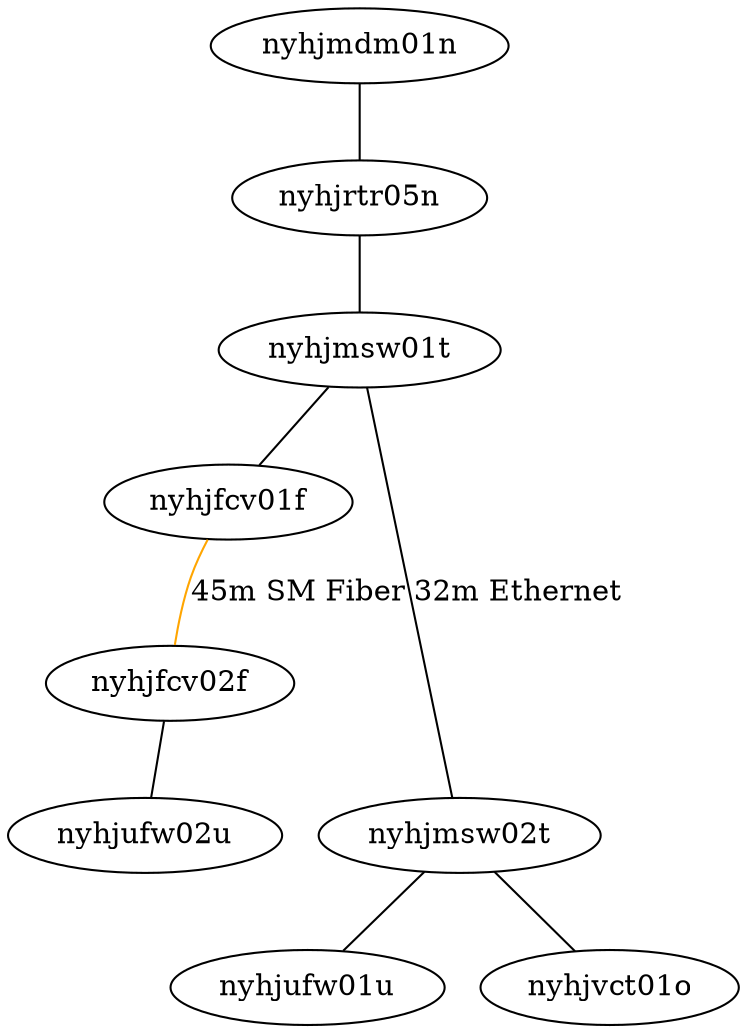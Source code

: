graph {
    nyhjmdm01n
    nyhjrtr05n
    nyhjmsw01t
    nyhjfcv01f
    nyhjfcv02f
    nyhjufw01u
    nyhjvct01o

    subgraph endpoints {
        rank=same
        nyhjmsw02t
        nyhjufw02u
    }

    nyhjmdm01n -- nyhjrtr05n
    nyhjrtr05n -- nyhjmsw01t
    nyhjmsw01t -- nyhjfcv01f
    nyhjmsw01t -- nyhjmsw02t [label="32m Ethernet"]
    nyhjfcv01f -- nyhjfcv02f [color="orange", label="45m SM Fiber"]
    nyhjmsw02t -- nyhjufw01u
    nyhjmsw02t -- nyhjvct01o
    nyhjfcv02f -- nyhjufw02u
}